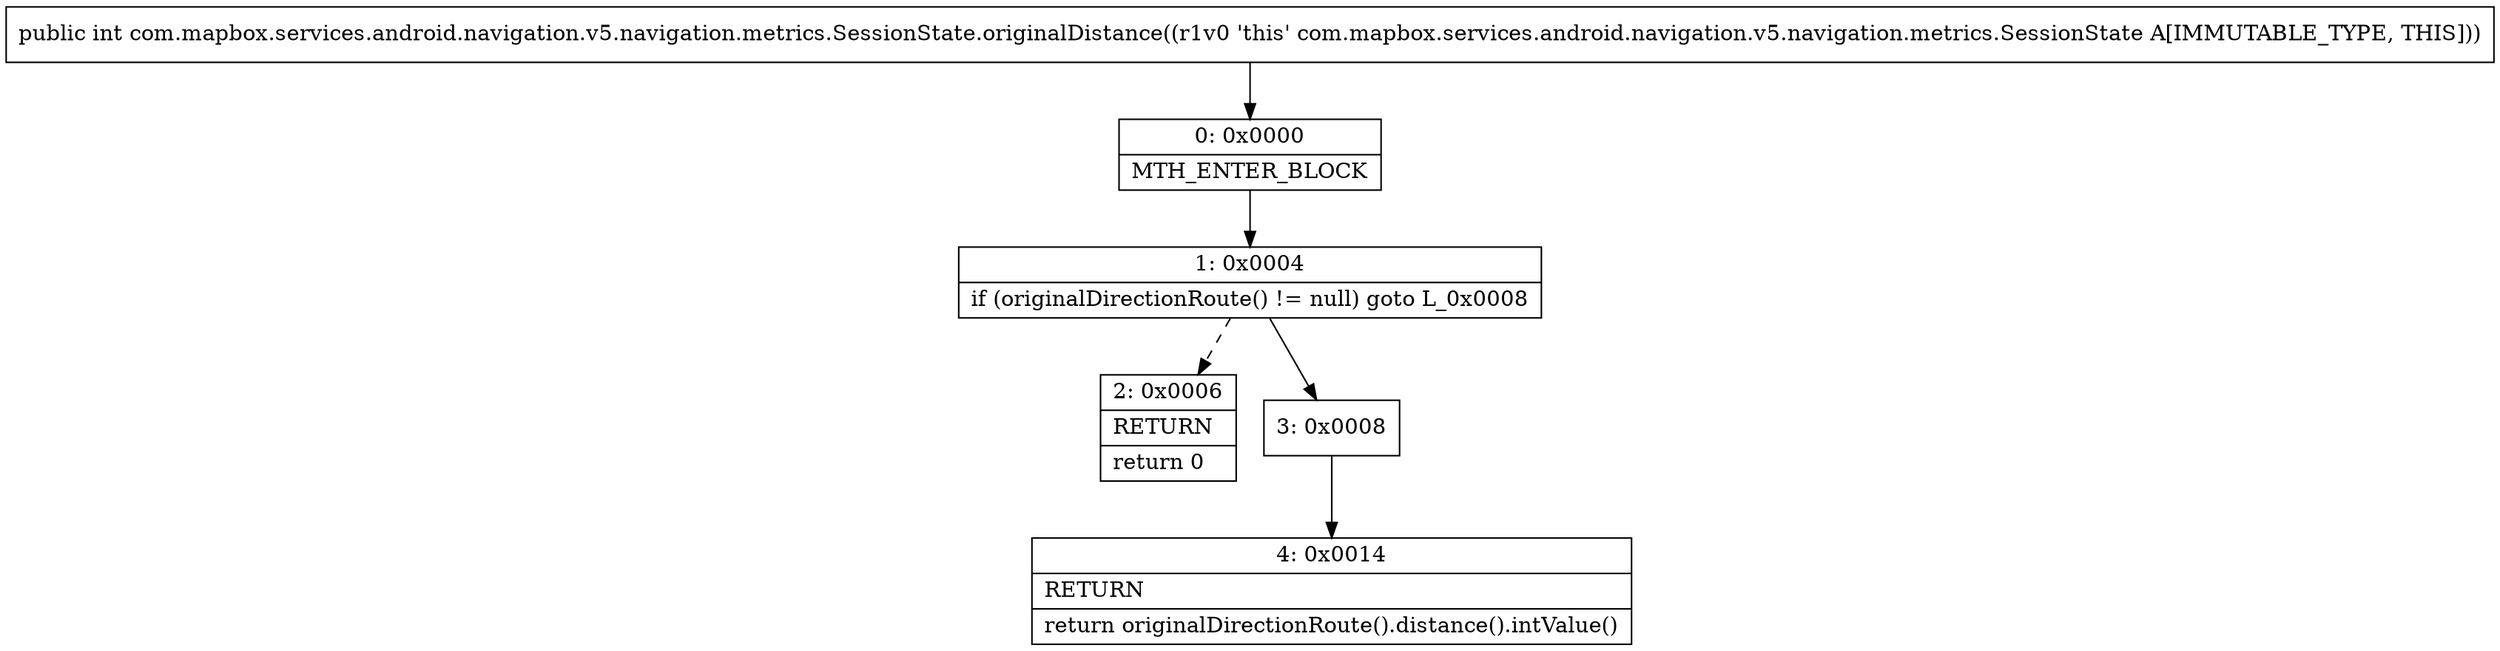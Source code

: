 digraph "CFG forcom.mapbox.services.android.navigation.v5.navigation.metrics.SessionState.originalDistance()I" {
Node_0 [shape=record,label="{0\:\ 0x0000|MTH_ENTER_BLOCK\l}"];
Node_1 [shape=record,label="{1\:\ 0x0004|if (originalDirectionRoute() != null) goto L_0x0008\l}"];
Node_2 [shape=record,label="{2\:\ 0x0006|RETURN\l|return 0\l}"];
Node_3 [shape=record,label="{3\:\ 0x0008}"];
Node_4 [shape=record,label="{4\:\ 0x0014|RETURN\l|return originalDirectionRoute().distance().intValue()\l}"];
MethodNode[shape=record,label="{public int com.mapbox.services.android.navigation.v5.navigation.metrics.SessionState.originalDistance((r1v0 'this' com.mapbox.services.android.navigation.v5.navigation.metrics.SessionState A[IMMUTABLE_TYPE, THIS])) }"];
MethodNode -> Node_0;
Node_0 -> Node_1;
Node_1 -> Node_2[style=dashed];
Node_1 -> Node_3;
Node_3 -> Node_4;
}

